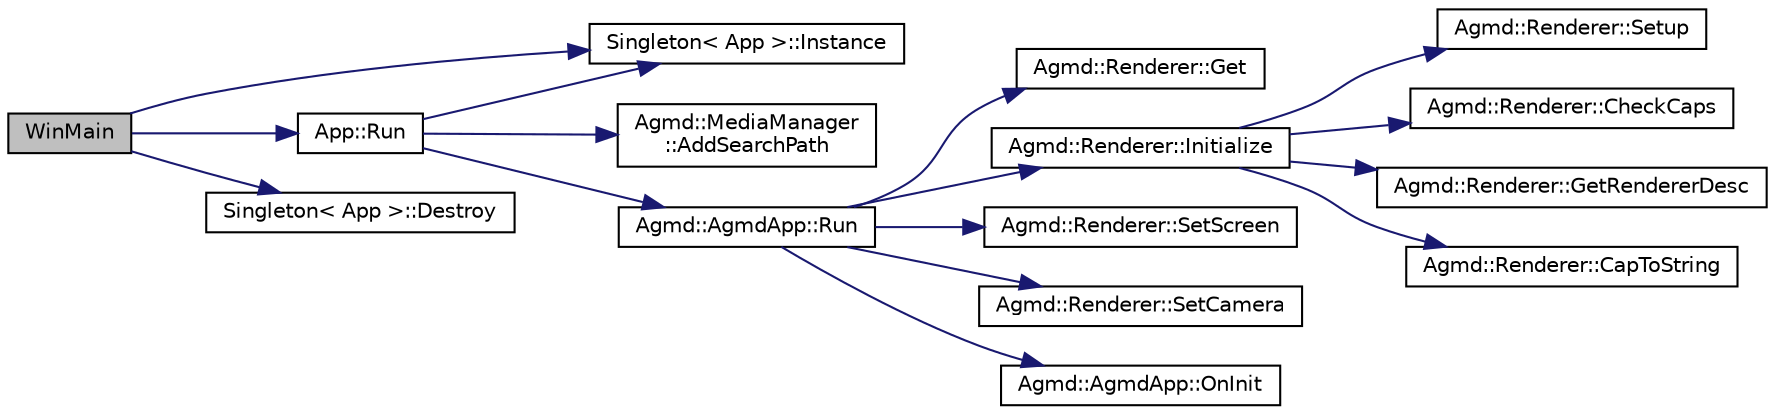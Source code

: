 digraph "WinMain"
{
  edge [fontname="Helvetica",fontsize="10",labelfontname="Helvetica",labelfontsize="10"];
  node [fontname="Helvetica",fontsize="10",shape=record];
  rankdir="LR";
  Node1 [label="WinMain",height=0.2,width=0.4,color="black", fillcolor="grey75", style="filled" fontcolor="black"];
  Node1 -> Node2 [color="midnightblue",fontsize="10",style="solid",fontname="Helvetica"];
  Node2 [label="Singleton\< App \>::Instance",height=0.2,width=0.4,color="black", fillcolor="white", style="filled",URL="$class_singleton.html#a131e87528259529400d58b6df5d9743c"];
  Node1 -> Node3 [color="midnightblue",fontsize="10",style="solid",fontname="Helvetica"];
  Node3 [label="App::Run",height=0.2,width=0.4,color="black", fillcolor="white", style="filled",URL="$class_app.html#a92c5c3d8799fe937ea0179b4efb1f4d3"];
  Node3 -> Node2 [color="midnightblue",fontsize="10",style="solid",fontname="Helvetica"];
  Node3 -> Node4 [color="midnightblue",fontsize="10",style="solid",fontname="Helvetica"];
  Node4 [label="Agmd::MediaManager\l::AddSearchPath",height=0.2,width=0.4,color="black", fillcolor="white", style="filled",URL="$class_agmd_1_1_media_manager.html#a7a4ae5891301a5feeabe562bc090f3aa"];
  Node3 -> Node5 [color="midnightblue",fontsize="10",style="solid",fontname="Helvetica"];
  Node5 [label="Agmd::AgmdApp::Run",height=0.2,width=0.4,color="black", fillcolor="white", style="filled",URL="$class_agmd_1_1_agmd_app.html#ae9893d63db9a73d8adee883fb0ea8282"];
  Node5 -> Node6 [color="midnightblue",fontsize="10",style="solid",fontname="Helvetica"];
  Node6 [label="Agmd::Renderer::Get",height=0.2,width=0.4,color="black", fillcolor="white", style="filled",URL="$class_agmd_1_1_renderer.html#a67e06733ccca8b2d044a1ec026168e3d"];
  Node5 -> Node7 [color="midnightblue",fontsize="10",style="solid",fontname="Helvetica"];
  Node7 [label="Agmd::Renderer::Initialize",height=0.2,width=0.4,color="black", fillcolor="white", style="filled",URL="$class_agmd_1_1_renderer.html#ac11e008b0dd9b60c0ecd1db86f60e8db"];
  Node7 -> Node8 [color="midnightblue",fontsize="10",style="solid",fontname="Helvetica"];
  Node8 [label="Agmd::Renderer::Setup",height=0.2,width=0.4,color="black", fillcolor="white", style="filled",URL="$class_agmd_1_1_renderer.html#a493896e9f16f682d0b752bc3a8ceb0b2"];
  Node7 -> Node9 [color="midnightblue",fontsize="10",style="solid",fontname="Helvetica"];
  Node9 [label="Agmd::Renderer::CheckCaps",height=0.2,width=0.4,color="black", fillcolor="white", style="filled",URL="$class_agmd_1_1_renderer.html#ac9766e3730c2f58fe3e0692ac9d413fc"];
  Node7 -> Node10 [color="midnightblue",fontsize="10",style="solid",fontname="Helvetica"];
  Node10 [label="Agmd::Renderer::GetRendererDesc",height=0.2,width=0.4,color="black", fillcolor="white", style="filled",URL="$class_agmd_1_1_renderer.html#a059a168c5fbef87bf870a36fa4971bd2"];
  Node7 -> Node11 [color="midnightblue",fontsize="10",style="solid",fontname="Helvetica"];
  Node11 [label="Agmd::Renderer::CapToString",height=0.2,width=0.4,color="black", fillcolor="white", style="filled",URL="$class_agmd_1_1_renderer.html#a6aa4bdf7141c687a7eb495f3abe0af6b"];
  Node5 -> Node12 [color="midnightblue",fontsize="10",style="solid",fontname="Helvetica"];
  Node12 [label="Agmd::Renderer::SetScreen",height=0.2,width=0.4,color="black", fillcolor="white", style="filled",URL="$class_agmd_1_1_renderer.html#a31f96db36bc2648f126e672546961e4c"];
  Node5 -> Node13 [color="midnightblue",fontsize="10",style="solid",fontname="Helvetica"];
  Node13 [label="Agmd::Renderer::SetCamera",height=0.2,width=0.4,color="black", fillcolor="white", style="filled",URL="$class_agmd_1_1_renderer.html#a15d701c1e7491ad42de5d57ec3a46387"];
  Node5 -> Node14 [color="midnightblue",fontsize="10",style="solid",fontname="Helvetica"];
  Node14 [label="Agmd::AgmdApp::OnInit",height=0.2,width=0.4,color="black", fillcolor="white", style="filled",URL="$class_agmd_1_1_agmd_app.html#ae938cdfcee485e1fb69023ba2f5e48c8"];
  Node1 -> Node15 [color="midnightblue",fontsize="10",style="solid",fontname="Helvetica"];
  Node15 [label="Singleton\< App \>::Destroy",height=0.2,width=0.4,color="black", fillcolor="white", style="filled",URL="$class_singleton.html#a7058846441886b854787967b56c088dc"];
}
